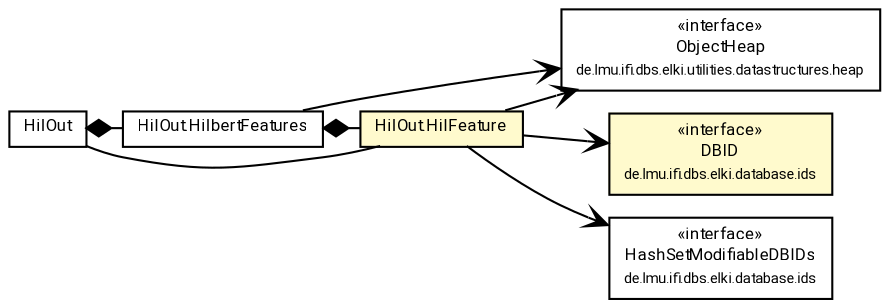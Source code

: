 #!/usr/local/bin/dot
#
# Class diagram 
# Generated by UMLGraph version R5_7_2-60-g0e99a6 (http://www.spinellis.gr/umlgraph/)
#

digraph G {
	graph [fontnames="svg"]
	edge [fontname="Roboto",fontsize=7,labelfontname="Roboto",labelfontsize=7,color="black"];
	node [fontname="Roboto",fontcolor="black",fontsize=8,shape=plaintext,margin=0,width=0,height=0];
	nodesep=0.15;
	ranksep=0.25;
	rankdir=LR;
	// de.lmu.ifi.dbs.elki.database.ids.DBID
	c5039531 [label=<<table title="de.lmu.ifi.dbs.elki.database.ids.DBID" border="0" cellborder="1" cellspacing="0" cellpadding="2" bgcolor="LemonChiffon" href="../../../database/ids/DBID.html" target="_parent">
		<tr><td><table border="0" cellspacing="0" cellpadding="1">
		<tr><td align="center" balign="center"> &#171;interface&#187; </td></tr>
		<tr><td align="center" balign="center"> <font face="Roboto">DBID</font> </td></tr>
		<tr><td align="center" balign="center"> <font face="Roboto" point-size="7.0">de.lmu.ifi.dbs.elki.database.ids</font> </td></tr>
		</table></td></tr>
		</table>>, URL="../../../database/ids/DBID.html"];
	// de.lmu.ifi.dbs.elki.database.ids.HashSetModifiableDBIDs
	c5039549 [label=<<table title="de.lmu.ifi.dbs.elki.database.ids.HashSetModifiableDBIDs" border="0" cellborder="1" cellspacing="0" cellpadding="2" href="../../../database/ids/HashSetModifiableDBIDs.html" target="_parent">
		<tr><td><table border="0" cellspacing="0" cellpadding="1">
		<tr><td align="center" balign="center"> &#171;interface&#187; </td></tr>
		<tr><td align="center" balign="center"> <font face="Roboto">HashSetModifiableDBIDs</font> </td></tr>
		<tr><td align="center" balign="center"> <font face="Roboto" point-size="7.0">de.lmu.ifi.dbs.elki.database.ids</font> </td></tr>
		</table></td></tr>
		</table>>, URL="../../../database/ids/HashSetModifiableDBIDs.html"];
	// de.lmu.ifi.dbs.elki.utilities.datastructures.heap.ObjectHeap<K>
	c5040376 [label=<<table title="de.lmu.ifi.dbs.elki.utilities.datastructures.heap.ObjectHeap" border="0" cellborder="1" cellspacing="0" cellpadding="2" href="../../../utilities/datastructures/heap/ObjectHeap.html" target="_parent">
		<tr><td><table border="0" cellspacing="0" cellpadding="1">
		<tr><td align="center" balign="center"> &#171;interface&#187; </td></tr>
		<tr><td align="center" balign="center"> <font face="Roboto">ObjectHeap</font> </td></tr>
		<tr><td align="center" balign="center"> <font face="Roboto" point-size="7.0">de.lmu.ifi.dbs.elki.utilities.datastructures.heap</font> </td></tr>
		</table></td></tr>
		</table>>, URL="../../../utilities/datastructures/heap/ObjectHeap.html"];
	// de.lmu.ifi.dbs.elki.algorithm.outlier.distance.HilOut<O extends de.lmu.ifi.dbs.elki.data.NumberVector>
	c5041223 [label=<<table title="de.lmu.ifi.dbs.elki.algorithm.outlier.distance.HilOut" border="0" cellborder="1" cellspacing="0" cellpadding="2" href="HilOut.html" target="_parent">
		<tr><td><table border="0" cellspacing="0" cellpadding="1">
		<tr><td align="center" balign="center"> <font face="Roboto">HilOut</font> </td></tr>
		</table></td></tr>
		</table>>, URL="HilOut.html"];
	// de.lmu.ifi.dbs.elki.algorithm.outlier.distance.HilOut<O extends de.lmu.ifi.dbs.elki.data.NumberVector>.HilbertFeatures
	c5041225 [label=<<table title="de.lmu.ifi.dbs.elki.algorithm.outlier.distance.HilOut.HilbertFeatures" border="0" cellborder="1" cellspacing="0" cellpadding="2" href="HilOut.HilbertFeatures.html" target="_parent">
		<tr><td><table border="0" cellspacing="0" cellpadding="1">
		<tr><td align="center" balign="center"> <font face="Roboto">HilOut.HilbertFeatures</font> </td></tr>
		</table></td></tr>
		</table>>, URL="HilOut.HilbertFeatures.html"];
	// de.lmu.ifi.dbs.elki.algorithm.outlier.distance.HilOut.HilFeature
	c5041226 [label=<<table title="de.lmu.ifi.dbs.elki.algorithm.outlier.distance.HilOut.HilFeature" border="0" cellborder="1" cellspacing="0" cellpadding="2" bgcolor="lemonChiffon" href="HilOut.HilFeature.html" target="_parent">
		<tr><td><table border="0" cellspacing="0" cellpadding="1">
		<tr><td align="center" balign="center"> <font face="Roboto">HilOut.HilFeature</font> </td></tr>
		</table></td></tr>
		</table>>, URL="HilOut.HilFeature.html"];
	// de.lmu.ifi.dbs.elki.algorithm.outlier.distance.HilOut<O extends de.lmu.ifi.dbs.elki.data.NumberVector> composed de.lmu.ifi.dbs.elki.algorithm.outlier.distance.HilOut<O extends de.lmu.ifi.dbs.elki.data.NumberVector>.HilbertFeatures
	c5041223 -> c5041225 [arrowhead=none,arrowtail=diamond,dir=back,weight=6];
	// de.lmu.ifi.dbs.elki.algorithm.outlier.distance.HilOut<O extends de.lmu.ifi.dbs.elki.data.NumberVector> assoc de.lmu.ifi.dbs.elki.algorithm.outlier.distance.HilOut.HilFeature
	c5041223 -> c5041226 [arrowhead=none,weight=2];
	// de.lmu.ifi.dbs.elki.algorithm.outlier.distance.HilOut<O extends de.lmu.ifi.dbs.elki.data.NumberVector>.HilbertFeatures composed de.lmu.ifi.dbs.elki.algorithm.outlier.distance.HilOut.HilFeature
	c5041225 -> c5041226 [arrowhead=none,arrowtail=diamond,dir=back,weight=6];
	// de.lmu.ifi.dbs.elki.algorithm.outlier.distance.HilOut<O extends de.lmu.ifi.dbs.elki.data.NumberVector>.HilbertFeatures navassoc de.lmu.ifi.dbs.elki.utilities.datastructures.heap.ObjectHeap<K>
	c5041225 -> c5040376 [arrowhead=open,weight=1];
	// de.lmu.ifi.dbs.elki.algorithm.outlier.distance.HilOut.HilFeature navassoc de.lmu.ifi.dbs.elki.database.ids.DBID
	c5041226 -> c5039531 [arrowhead=open,weight=1];
	// de.lmu.ifi.dbs.elki.algorithm.outlier.distance.HilOut.HilFeature navassoc de.lmu.ifi.dbs.elki.utilities.datastructures.heap.ObjectHeap<K>
	c5041226 -> c5040376 [arrowhead=open,weight=1];
	// de.lmu.ifi.dbs.elki.algorithm.outlier.distance.HilOut.HilFeature navassoc de.lmu.ifi.dbs.elki.database.ids.HashSetModifiableDBIDs
	c5041226 -> c5039549 [arrowhead=open,weight=1];
}

